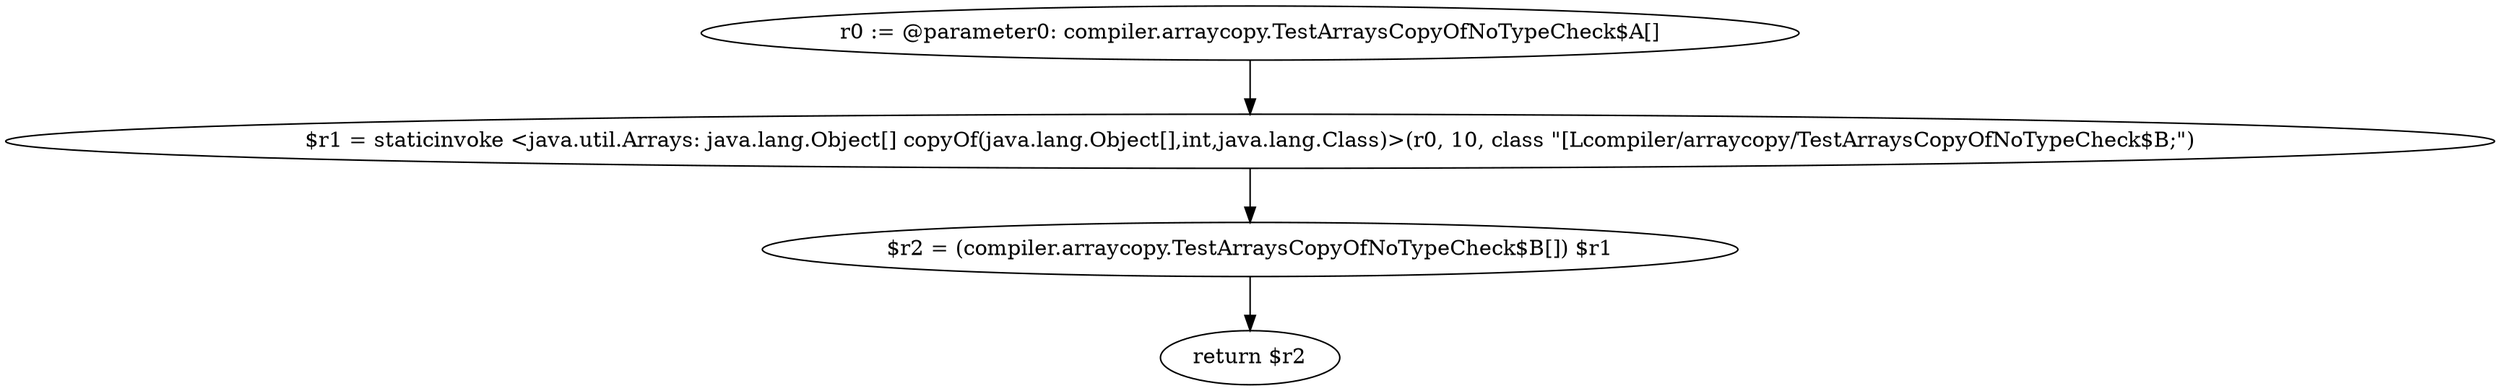 digraph "unitGraph" {
    "r0 := @parameter0: compiler.arraycopy.TestArraysCopyOfNoTypeCheck$A[]"
    "$r1 = staticinvoke <java.util.Arrays: java.lang.Object[] copyOf(java.lang.Object[],int,java.lang.Class)>(r0, 10, class \"[Lcompiler/arraycopy/TestArraysCopyOfNoTypeCheck$B;\")"
    "$r2 = (compiler.arraycopy.TestArraysCopyOfNoTypeCheck$B[]) $r1"
    "return $r2"
    "r0 := @parameter0: compiler.arraycopy.TestArraysCopyOfNoTypeCheck$A[]"->"$r1 = staticinvoke <java.util.Arrays: java.lang.Object[] copyOf(java.lang.Object[],int,java.lang.Class)>(r0, 10, class \"[Lcompiler/arraycopy/TestArraysCopyOfNoTypeCheck$B;\")";
    "$r1 = staticinvoke <java.util.Arrays: java.lang.Object[] copyOf(java.lang.Object[],int,java.lang.Class)>(r0, 10, class \"[Lcompiler/arraycopy/TestArraysCopyOfNoTypeCheck$B;\")"->"$r2 = (compiler.arraycopy.TestArraysCopyOfNoTypeCheck$B[]) $r1";
    "$r2 = (compiler.arraycopy.TestArraysCopyOfNoTypeCheck$B[]) $r1"->"return $r2";
}
